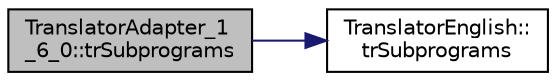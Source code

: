 digraph "TranslatorAdapter_1_6_0::trSubprograms"
{
 // LATEX_PDF_SIZE
  edge [fontname="Helvetica",fontsize="10",labelfontname="Helvetica",labelfontsize="10"];
  node [fontname="Helvetica",fontsize="10",shape=record];
  rankdir="LR";
  Node1 [label="TranslatorAdapter_1\l_6_0::trSubprograms",height=0.2,width=0.4,color="black", fillcolor="grey75", style="filled", fontcolor="black",tooltip=" "];
  Node1 -> Node2 [color="midnightblue",fontsize="10",style="solid",fontname="Helvetica"];
  Node2 [label="TranslatorEnglish::\ltrSubprograms",height=0.2,width=0.4,color="black", fillcolor="white", style="filled",URL="$classTranslatorEnglish.html#a854ad98abca1a95e54b132fa44ce31c3",tooltip=" "];
}
